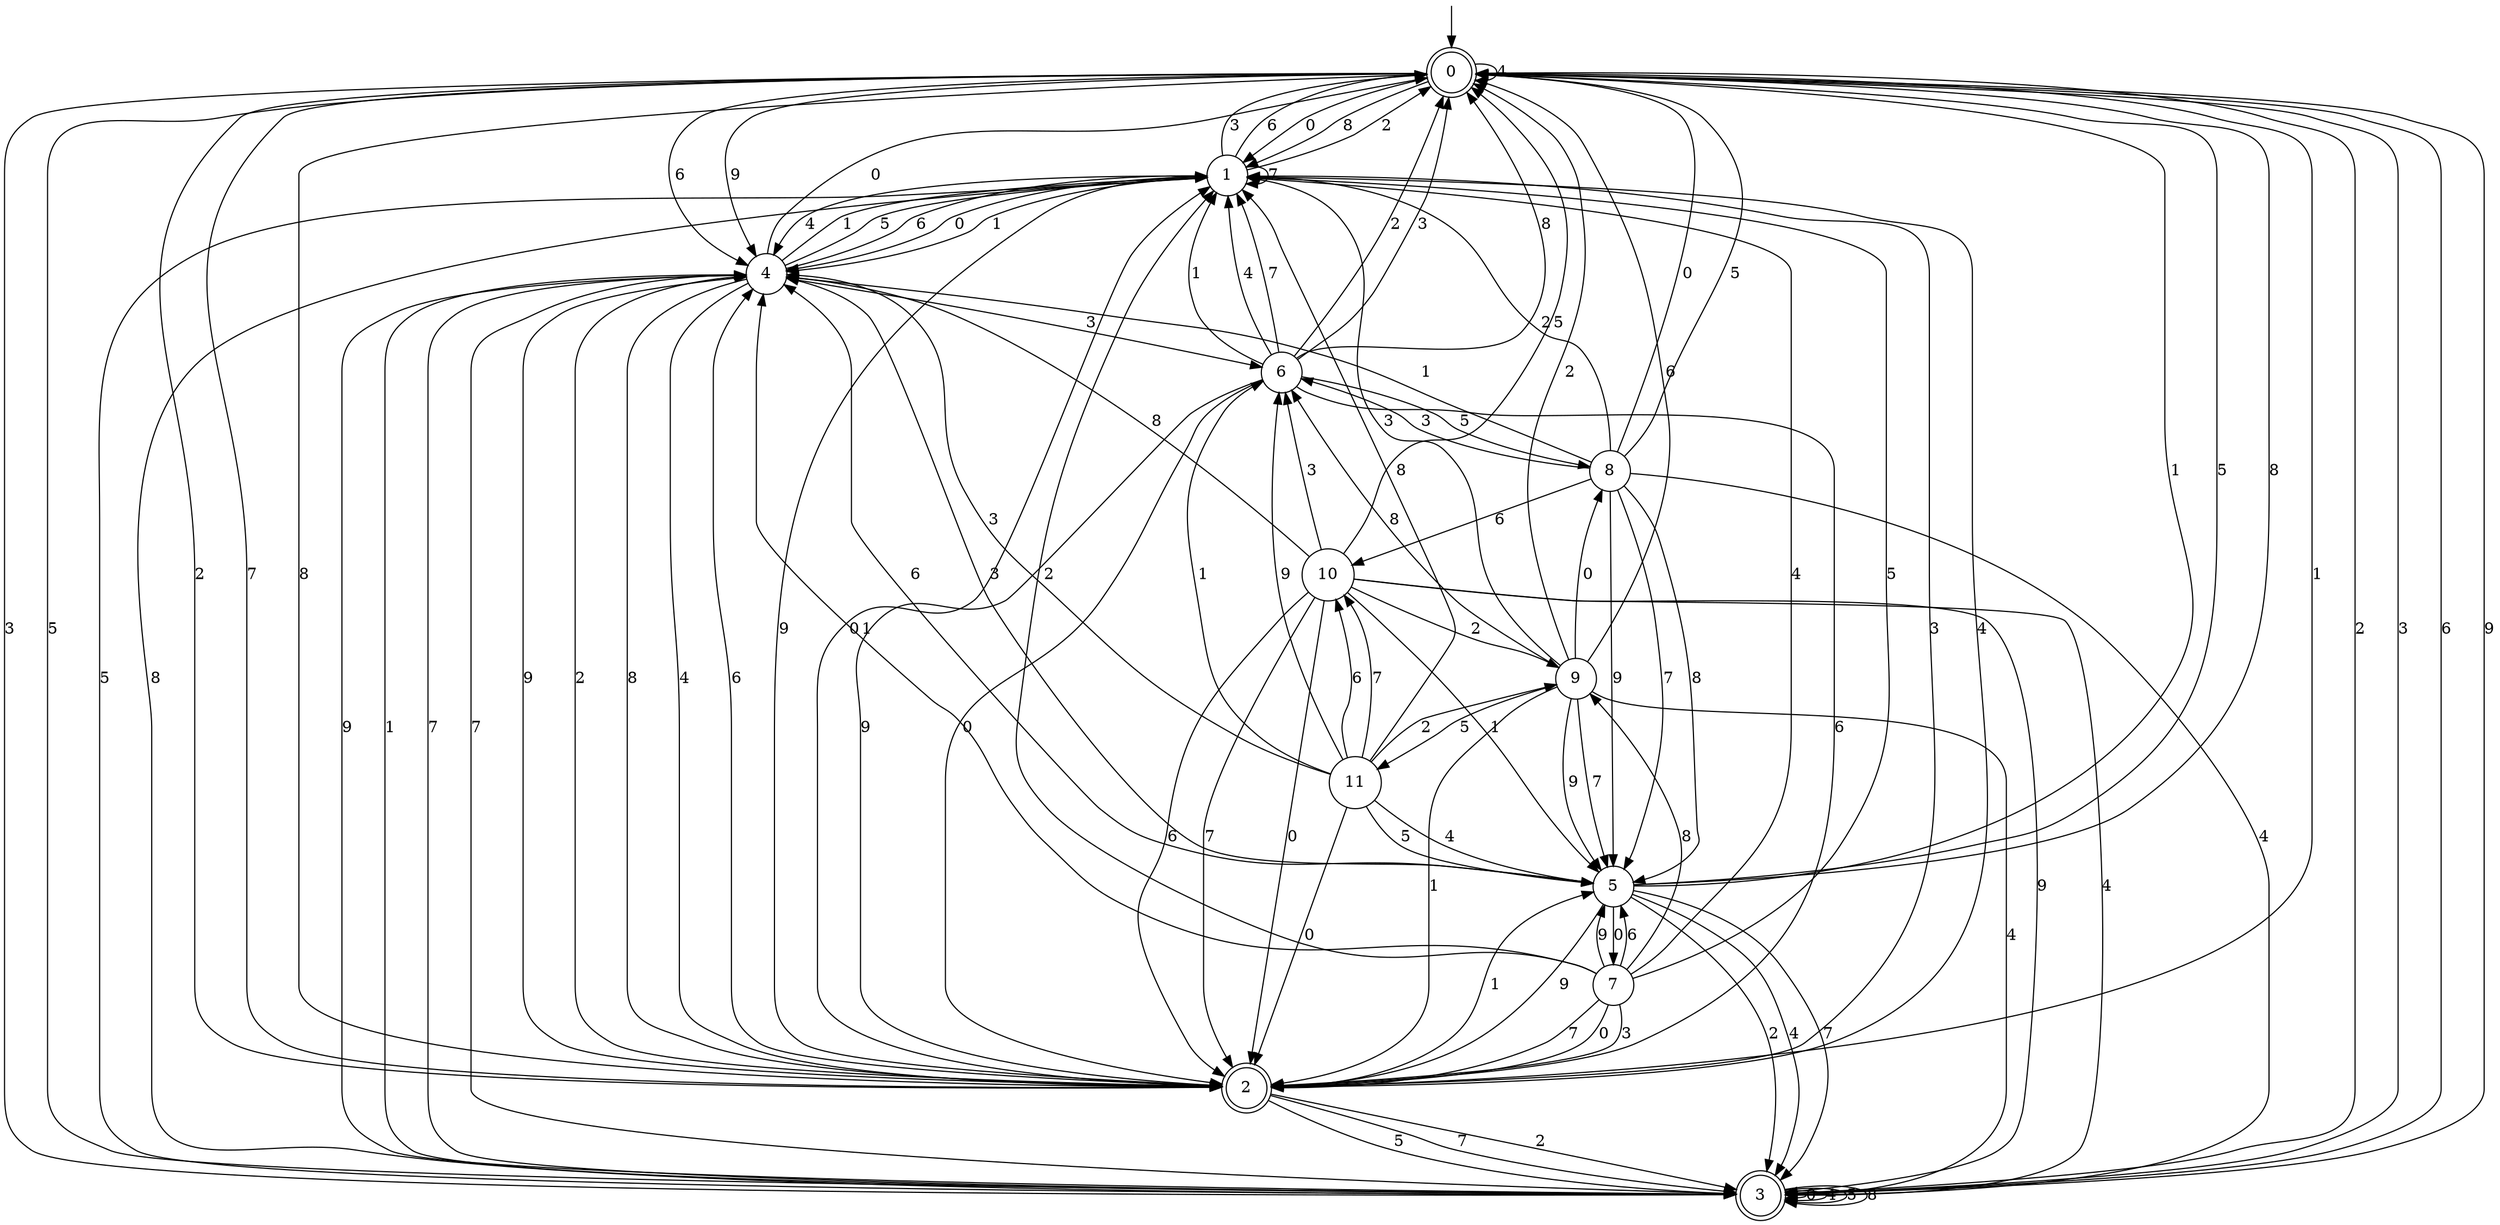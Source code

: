 digraph g {

	s0 [shape="doublecircle" label="0"];
	s1 [shape="circle" label="1"];
	s2 [shape="doublecircle" label="2"];
	s3 [shape="doublecircle" label="3"];
	s4 [shape="circle" label="4"];
	s5 [shape="circle" label="5"];
	s6 [shape="circle" label="6"];
	s7 [shape="circle" label="7"];
	s8 [shape="circle" label="8"];
	s9 [shape="circle" label="9"];
	s10 [shape="circle" label="10"];
	s11 [shape="circle" label="11"];
	s0 -> s1 [label="0"];
	s0 -> s2 [label="1"];
	s0 -> s2 [label="2"];
	s0 -> s3 [label="3"];
	s0 -> s0 [label="4"];
	s0 -> s3 [label="5"];
	s0 -> s4 [label="6"];
	s0 -> s2 [label="7"];
	s0 -> s1 [label="8"];
	s0 -> s4 [label="9"];
	s1 -> s4 [label="0"];
	s1 -> s4 [label="1"];
	s1 -> s0 [label="2"];
	s1 -> s0 [label="3"];
	s1 -> s4 [label="4"];
	s1 -> s3 [label="5"];
	s1 -> s0 [label="6"];
	s1 -> s1 [label="7"];
	s1 -> s3 [label="8"];
	s1 -> s2 [label="9"];
	s2 -> s1 [label="0"];
	s2 -> s5 [label="1"];
	s2 -> s3 [label="2"];
	s2 -> s1 [label="3"];
	s2 -> s1 [label="4"];
	s2 -> s3 [label="5"];
	s2 -> s4 [label="6"];
	s2 -> s3 [label="7"];
	s2 -> s0 [label="8"];
	s2 -> s4 [label="9"];
	s3 -> s3 [label="0"];
	s3 -> s4 [label="1"];
	s3 -> s0 [label="2"];
	s3 -> s0 [label="3"];
	s3 -> s3 [label="4"];
	s3 -> s3 [label="5"];
	s3 -> s0 [label="6"];
	s3 -> s4 [label="7"];
	s3 -> s3 [label="8"];
	s3 -> s0 [label="9"];
	s4 -> s0 [label="0"];
	s4 -> s1 [label="1"];
	s4 -> s2 [label="2"];
	s4 -> s6 [label="3"];
	s4 -> s2 [label="4"];
	s4 -> s1 [label="5"];
	s4 -> s1 [label="6"];
	s4 -> s3 [label="7"];
	s4 -> s2 [label="8"];
	s4 -> s3 [label="9"];
	s5 -> s7 [label="0"];
	s5 -> s0 [label="1"];
	s5 -> s3 [label="2"];
	s5 -> s4 [label="3"];
	s5 -> s3 [label="4"];
	s5 -> s0 [label="5"];
	s5 -> s4 [label="6"];
	s5 -> s3 [label="7"];
	s5 -> s0 [label="8"];
	s5 -> s2 [label="9"];
	s6 -> s2 [label="0"];
	s6 -> s1 [label="1"];
	s6 -> s0 [label="2"];
	s6 -> s0 [label="3"];
	s6 -> s1 [label="4"];
	s6 -> s8 [label="5"];
	s6 -> s2 [label="6"];
	s6 -> s1 [label="7"];
	s6 -> s0 [label="8"];
	s6 -> s2 [label="9"];
	s7 -> s2 [label="0"];
	s7 -> s4 [label="1"];
	s7 -> s1 [label="2"];
	s7 -> s2 [label="3"];
	s7 -> s1 [label="4"];
	s7 -> s1 [label="5"];
	s7 -> s5 [label="6"];
	s7 -> s2 [label="7"];
	s7 -> s9 [label="8"];
	s7 -> s5 [label="9"];
	s8 -> s0 [label="0"];
	s8 -> s4 [label="1"];
	s8 -> s1 [label="2"];
	s8 -> s6 [label="3"];
	s8 -> s3 [label="4"];
	s8 -> s0 [label="5"];
	s8 -> s10 [label="6"];
	s8 -> s5 [label="7"];
	s8 -> s5 [label="8"];
	s8 -> s5 [label="9"];
	s9 -> s8 [label="0"];
	s9 -> s2 [label="1"];
	s9 -> s0 [label="2"];
	s9 -> s1 [label="3"];
	s9 -> s3 [label="4"];
	s9 -> s11 [label="5"];
	s9 -> s0 [label="6"];
	s9 -> s5 [label="7"];
	s9 -> s6 [label="8"];
	s9 -> s5 [label="9"];
	s10 -> s2 [label="0"];
	s10 -> s5 [label="1"];
	s10 -> s9 [label="2"];
	s10 -> s6 [label="3"];
	s10 -> s3 [label="4"];
	s10 -> s0 [label="5"];
	s10 -> s2 [label="6"];
	s10 -> s2 [label="7"];
	s10 -> s4 [label="8"];
	s10 -> s3 [label="9"];
	s11 -> s2 [label="0"];
	s11 -> s6 [label="1"];
	s11 -> s9 [label="2"];
	s11 -> s4 [label="3"];
	s11 -> s5 [label="4"];
	s11 -> s5 [label="5"];
	s11 -> s10 [label="6"];
	s11 -> s10 [label="7"];
	s11 -> s1 [label="8"];
	s11 -> s6 [label="9"];

__start0 [label="" shape="none" width="0" height="0"];
__start0 -> s0;

}
